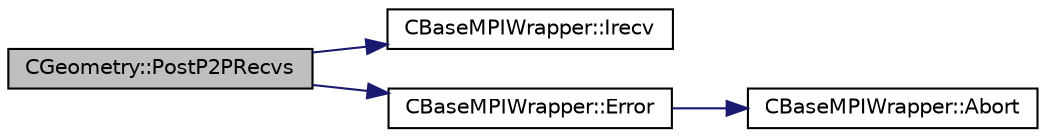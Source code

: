 digraph "CGeometry::PostP2PRecvs"
{
  edge [fontname="Helvetica",fontsize="10",labelfontname="Helvetica",labelfontsize="10"];
  node [fontname="Helvetica",fontsize="10",shape=record];
  rankdir="LR";
  Node1883 [label="CGeometry::PostP2PRecvs",height=0.2,width=0.4,color="black", fillcolor="grey75", style="filled", fontcolor="black"];
  Node1883 -> Node1884 [color="midnightblue",fontsize="10",style="solid",fontname="Helvetica"];
  Node1884 [label="CBaseMPIWrapper::Irecv",height=0.2,width=0.4,color="black", fillcolor="white", style="filled",URL="$class_c_base_m_p_i_wrapper.html#ae41565b441aee76e1b48eb03e5ac86dd"];
  Node1883 -> Node1885 [color="midnightblue",fontsize="10",style="solid",fontname="Helvetica"];
  Node1885 [label="CBaseMPIWrapper::Error",height=0.2,width=0.4,color="black", fillcolor="white", style="filled",URL="$class_c_base_m_p_i_wrapper.html#a04457c47629bda56704e6a8804833eeb"];
  Node1885 -> Node1886 [color="midnightblue",fontsize="10",style="solid",fontname="Helvetica"];
  Node1886 [label="CBaseMPIWrapper::Abort",height=0.2,width=0.4,color="black", fillcolor="white", style="filled",URL="$class_c_base_m_p_i_wrapper.html#a21ef5681e2acb532d345e9bab173ef07"];
}
